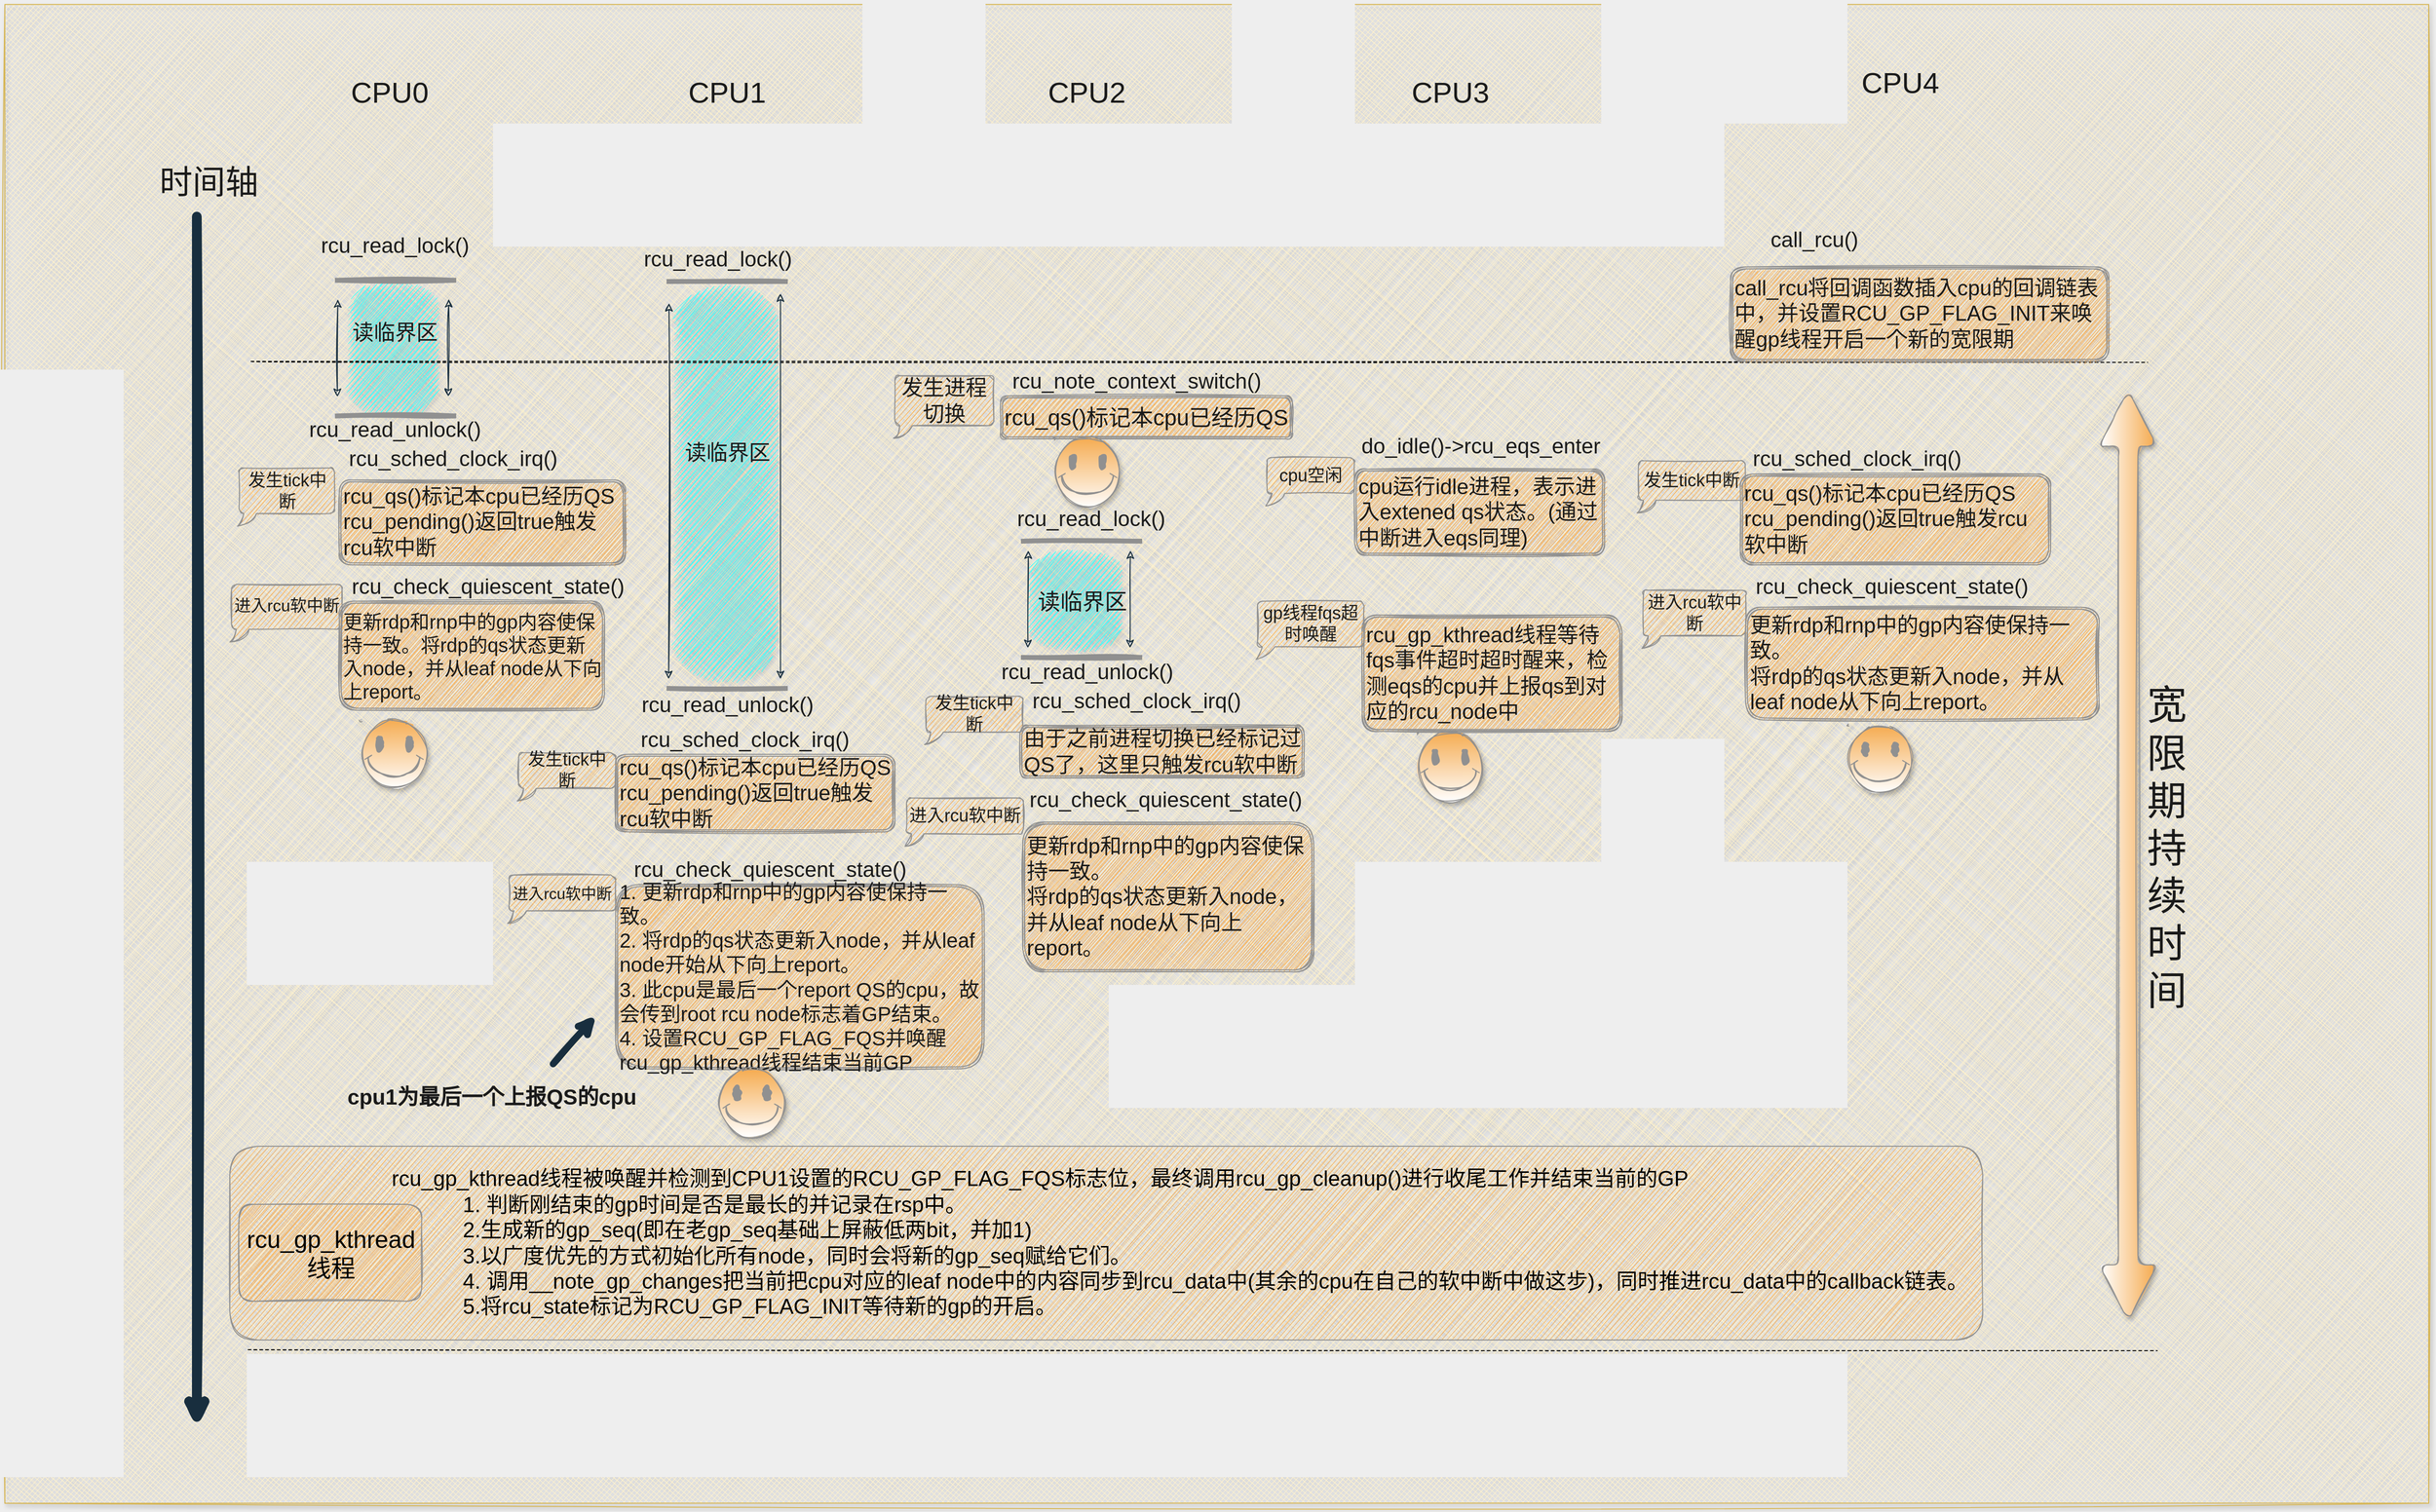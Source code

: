 <mxfile version="14.6.6" type="github">
  <diagram id="IhDVK5kIIlVH_irtN-wy" name="Page-1">
    <mxGraphModel dx="3113" dy="2711" grid="1" gridSize="10" guides="1" tooltips="1" connect="1" arrows="1" fold="1" page="1" pageScale="1" pageWidth="850" pageHeight="1100" background="#EEEEEE" math="0" shadow="0">
      <root>
        <mxCell id="0" />
        <mxCell id="1" parent="0" />
        <mxCell id="dhijnRjkVFzv72ZYH4DM-177" value="" style="rounded=0;whiteSpace=wrap;html=1;shadow=1;sketch=1;fontSize=25;align=left;fillStyle=cross-hatch;gradientColor=#ffd966;fillColor=#fff2cc;strokeColor=#d6b656;" vertex="1" parent="1">
          <mxGeometry x="-200" y="-8.43" width="2500" height="1546.87" as="geometry" />
        </mxCell>
        <mxCell id="dhijnRjkVFzv72ZYH4DM-175" value="" style="shape=cylinder;whiteSpace=wrap;html=1;boundedLbl=1;backgroundOutline=1;rounded=1;shadow=1;fontSize=25;fontColor=#1A1A1A;align=left;strokeColor=none;fillColor=#33FFFF;gradientColor=#ffffff;sketch=1;fillStyle=zigzag;" vertex="1" parent="1">
          <mxGeometry x="855.5" y="553.63" width="96.5" height="103.75" as="geometry" />
        </mxCell>
        <mxCell id="dhijnRjkVFzv72ZYH4DM-174" value="" style="shape=cylinder;whiteSpace=wrap;html=1;boundedLbl=1;backgroundOutline=1;rounded=1;shadow=1;fontSize=25;fontColor=#1A1A1A;align=left;strokeColor=none;fillColor=#33FFFF;gradientColor=#ffffff;sketch=1;fillStyle=zigzag;" vertex="1" parent="1">
          <mxGeometry x="489.25" y="279.25" width="105.75" height="410" as="geometry" />
        </mxCell>
        <mxCell id="dhijnRjkVFzv72ZYH4DM-172" value="" style="shape=cylinder;whiteSpace=wrap;html=1;boundedLbl=1;backgroundOutline=1;rounded=1;shadow=1;fontSize=25;fontColor=#1A1A1A;align=left;strokeColor=none;fillColor=#33FFFF;gradientColor=#ffffff;sketch=1;fillStyle=zigzag;" vertex="1" parent="1">
          <mxGeometry x="153.25" y="276.25" width="93.5" height="140" as="geometry" />
        </mxCell>
        <mxCell id="dhijnRjkVFzv72ZYH4DM-1" value="" style="shape=partialRectangle;whiteSpace=wrap;html=1;left=0;right=0;fillColor=none;fontColor=#1A1A1A;strokeColor=#909090;strokeWidth=5;sketch=1;rounded=1;" vertex="1" parent="1">
          <mxGeometry x="143" y="276.25" width="120" height="140" as="geometry" />
        </mxCell>
        <mxCell id="dhijnRjkVFzv72ZYH4DM-3" value="读临界区" style="text;html=1;resizable=0;autosize=1;align=center;verticalAlign=middle;points=[];fillColor=none;strokeColor=none;fontColor=#1A1A1A;fontSize=22;sketch=1;rounded=1;" vertex="1" parent="1">
          <mxGeometry x="151.5" y="316.25" width="100" height="30" as="geometry" />
        </mxCell>
        <mxCell id="dhijnRjkVFzv72ZYH4DM-6" value="" style="endArrow=none;dashed=1;html=1;fontSize=19;fontColor=#1A1A1A;labelBackgroundColor=#EEEEEE;sketch=1;curved=1;" edge="1" parent="1">
          <mxGeometry width="50" height="50" relative="1" as="geometry">
            <mxPoint x="54" y="360" as="sourcePoint" />
            <mxPoint x="2010" y="361" as="targetPoint" />
          </mxGeometry>
        </mxCell>
        <mxCell id="dhijnRjkVFzv72ZYH4DM-7" value="call_rcu()" style="text;html=1;resizable=0;autosize=1;align=center;verticalAlign=middle;points=[];fillColor=none;strokeColor=none;fontColor=#1A1A1A;fontSize=22;sketch=1;rounded=1;" vertex="1" parent="1">
          <mxGeometry x="1611" y="220" width="110" height="30" as="geometry" />
        </mxCell>
        <mxCell id="dhijnRjkVFzv72ZYH4DM-8" value="rcu_read_lock()" style="text;html=1;resizable=0;autosize=1;align=center;verticalAlign=middle;points=[];fillColor=none;strokeColor=none;fontColor=#1A1A1A;fontSize=22;sketch=1;rounded=1;" vertex="1" parent="1">
          <mxGeometry x="116.5" y="226.25" width="170" height="30" as="geometry" />
        </mxCell>
        <mxCell id="dhijnRjkVFzv72ZYH4DM-9" value="rcu_read_unlock()" style="text;html=1;resizable=0;autosize=1;align=center;verticalAlign=middle;points=[];fillColor=none;strokeColor=none;fontColor=#1A1A1A;fontSize=22;sketch=1;rounded=1;" vertex="1" parent="1">
          <mxGeometry x="106.5" y="416.25" width="190" height="30" as="geometry" />
        </mxCell>
        <mxCell id="dhijnRjkVFzv72ZYH4DM-12" value="" style="endArrow=classic;html=1;fontSize=13;fontColor=#1A1A1A;strokeWidth=10;strokeColor=#182E3E;labelBackgroundColor=#EEEEEE;sketch=1;" edge="1" parent="1">
          <mxGeometry width="50" height="50" relative="1" as="geometry">
            <mxPoint x="-2" y="210.5" as="sourcePoint" />
            <mxPoint x="-2" y="1460.5" as="targetPoint" />
          </mxGeometry>
        </mxCell>
        <mxCell id="dhijnRjkVFzv72ZYH4DM-13" value="时间轴" style="text;html=1;resizable=0;autosize=1;align=center;verticalAlign=middle;points=[];fillColor=none;strokeColor=none;fontColor=#1A1A1A;fontSize=34;sketch=1;rounded=1;" vertex="1" parent="1">
          <mxGeometry x="-50" y="150" width="120" height="50" as="geometry" />
        </mxCell>
        <mxCell id="dhijnRjkVFzv72ZYH4DM-17" value="发生tick中断" style="whiteSpace=wrap;html=1;shape=mxgraph.basic.roundRectCallout;dx=7.8;dy=13;size=5;boundedLbl=1;fontColor=#1A1A1A;strokeColor=#909090;fontSize=18;fillColor=#F5AB50;sketch=1;rounded=1;" vertex="1" parent="1">
          <mxGeometry x="41.5" y="470" width="98.5" height="60" as="geometry" />
        </mxCell>
        <mxCell id="dhijnRjkVFzv72ZYH4DM-20" value="rcu_sched_clock_irq()" style="text;html=1;resizable=0;autosize=1;align=center;verticalAlign=middle;points=[];fillColor=none;strokeColor=none;fontColor=#1A1A1A;fontSize=22;sketch=1;rounded=1;" vertex="1" parent="1">
          <mxGeometry x="147" y="446.25" width="230" height="30" as="geometry" />
        </mxCell>
        <mxCell id="dhijnRjkVFzv72ZYH4DM-25" value="进入rcu软中断" style="whiteSpace=wrap;html=1;shape=mxgraph.basic.roundRectCallout;dx=7.8;dy=13;size=5;boundedLbl=1;fontColor=#1A1A1A;strokeColor=#909090;fontSize=17;fillColor=#F5AB50;sketch=1;rounded=1;" vertex="1" parent="1">
          <mxGeometry x="33.75" y="590" width="114" height="59.5" as="geometry" />
        </mxCell>
        <mxCell id="dhijnRjkVFzv72ZYH4DM-26" value="rcu_check_quiescent_state()" style="text;html=1;resizable=0;autosize=1;align=center;verticalAlign=middle;points=[];fillColor=none;strokeColor=none;fontColor=#1A1A1A;fontSize=22;sketch=1;rounded=1;" vertex="1" parent="1">
          <mxGeometry x="147.75" y="577.5" width="300" height="30" as="geometry" />
        </mxCell>
        <mxCell id="dhijnRjkVFzv72ZYH4DM-32" value="" style="shape=image;html=1;verticalAlign=top;verticalLabelPosition=bottom;imageAspect=0;aspect=fixed;image=https://cdn1.iconfinder.com/data/icons/technology-and-hardware-2/200/vector_66_06-128.png;fontColor=#1A1A1A;strokeColor=#909090;fillColor=#F5AB50;align=left;labelBackgroundColor=#EEEEEE;sketch=1;rounded=1;direction=south;" vertex="1" parent="1">
          <mxGeometry x="166" y="104.25" width="68" height="68" as="geometry" />
        </mxCell>
        <mxCell id="dhijnRjkVFzv72ZYH4DM-33" value="" style="shape=image;html=1;verticalAlign=top;verticalLabelPosition=bottom;imageAspect=0;aspect=fixed;image=https://cdn1.iconfinder.com/data/icons/technology-and-hardware-2/200/vector_66_06-128.png;fontColor=#1A1A1A;strokeColor=#909090;fillColor=#F5AB50;align=left;labelBackgroundColor=#EEEEEE;sketch=1;rounded=1;" vertex="1" parent="1">
          <mxGeometry x="508.12" y="104.25" width="68" height="68" as="geometry" />
        </mxCell>
        <mxCell id="dhijnRjkVFzv72ZYH4DM-34" value="" style="shape=image;html=1;verticalAlign=top;verticalLabelPosition=bottom;imageAspect=0;aspect=fixed;image=https://cdn1.iconfinder.com/data/icons/technology-and-hardware-2/200/vector_66_06-128.png;fontColor=#1A1A1A;strokeColor=#909090;fillColor=#F5AB50;align=left;labelBackgroundColor=#EEEEEE;sketch=1;rounded=1;" vertex="1" parent="1">
          <mxGeometry x="1257" y="100" width="68" height="68" as="geometry" />
        </mxCell>
        <mxCell id="dhijnRjkVFzv72ZYH4DM-36" value="" style="shape=partialRectangle;whiteSpace=wrap;html=1;left=0;right=0;fillColor=none;fontColor=#1A1A1A;strokeColor=#909090;strokeWidth=5;sketch=1;rounded=1;" vertex="1" parent="1">
          <mxGeometry x="485" y="277.5" width="120" height="420" as="geometry" />
        </mxCell>
        <mxCell id="dhijnRjkVFzv72ZYH4DM-37" value="读临界区" style="text;html=1;resizable=0;autosize=1;align=center;verticalAlign=middle;points=[];fillColor=none;strokeColor=none;fontColor=#1A1A1A;fontSize=22;sketch=1;rounded=1;" vertex="1" parent="1">
          <mxGeometry x="495" y="440" width="100" height="30" as="geometry" />
        </mxCell>
        <mxCell id="dhijnRjkVFzv72ZYH4DM-38" value="rcu_read_lock()" style="text;html=1;resizable=0;autosize=1;align=center;verticalAlign=middle;points=[];fillColor=none;strokeColor=none;fontColor=#1A1A1A;fontSize=22;sketch=1;rounded=1;" vertex="1" parent="1">
          <mxGeometry x="450" y="240" width="170" height="30" as="geometry" />
        </mxCell>
        <mxCell id="dhijnRjkVFzv72ZYH4DM-39" value="rcu_read_unlock()" style="text;html=1;resizable=0;autosize=1;align=center;verticalAlign=middle;points=[];fillColor=none;strokeColor=none;fontColor=#1A1A1A;fontSize=22;sketch=1;rounded=1;" vertex="1" parent="1">
          <mxGeometry x="450" y="700" width="190" height="30" as="geometry" />
        </mxCell>
        <mxCell id="dhijnRjkVFzv72ZYH4DM-42" value="" style="endArrow=classic;startArrow=classic;html=1;fontColor=#1A1A1A;strokeColor=#182E3E;labelBackgroundColor=#EEEEEE;sketch=1;" edge="1" parent="1">
          <mxGeometry width="50" height="50" relative="1" as="geometry">
            <mxPoint x="484.66" y="687.85" as="sourcePoint" />
            <mxPoint x="485" y="300" as="targetPoint" />
          </mxGeometry>
        </mxCell>
        <mxCell id="dhijnRjkVFzv72ZYH4DM-44" value="" style="endArrow=classic;startArrow=classic;html=1;fontColor=#1A1A1A;strokeColor=#182E3E;labelBackgroundColor=#EEEEEE;sketch=1;" edge="1" parent="1">
          <mxGeometry width="50" height="50" relative="1" as="geometry">
            <mxPoint x="600.0" y="687.85" as="sourcePoint" />
            <mxPoint x="600" y="290" as="targetPoint" />
          </mxGeometry>
        </mxCell>
        <mxCell id="dhijnRjkVFzv72ZYH4DM-45" value="" style="endArrow=classic;startArrow=classic;html=1;fontColor=#1A1A1A;strokeColor=#182E3E;exitX=0.174;exitY=0.018;exitDx=0;exitDy=0;exitPerimeter=0;labelBackgroundColor=#EEEEEE;sketch=1;" edge="1" parent="1">
          <mxGeometry width="50" height="50" relative="1" as="geometry">
            <mxPoint x="257.41" y="396.25" as="sourcePoint" />
            <mxPoint x="257.83" y="295.71" as="targetPoint" />
          </mxGeometry>
        </mxCell>
        <mxCell id="dhijnRjkVFzv72ZYH4DM-46" value="" style="endArrow=classic;startArrow=classic;html=1;fontColor=#1A1A1A;strokeColor=#182E3E;exitX=0.174;exitY=0.018;exitDx=0;exitDy=0;exitPerimeter=0;labelBackgroundColor=#EEEEEE;sketch=1;" edge="1" parent="1">
          <mxGeometry width="50" height="50" relative="1" as="geometry">
            <mxPoint x="143.0" y="396.52" as="sourcePoint" />
            <mxPoint x="143.42" y="295.98" as="targetPoint" />
          </mxGeometry>
        </mxCell>
        <mxCell id="dhijnRjkVFzv72ZYH4DM-47" value="" style="shape=image;html=1;verticalAlign=top;verticalLabelPosition=bottom;imageAspect=0;aspect=fixed;image=https://cdn1.iconfinder.com/data/icons/technology-and-hardware-2/200/vector_66_06-128.png;fontColor=#1A1A1A;strokeColor=#909090;fillColor=#F5AB50;align=left;labelBackgroundColor=#EEEEEE;sketch=1;rounded=1;" vertex="1" parent="1">
          <mxGeometry x="880" y="100" width="68" height="68" as="geometry" />
        </mxCell>
        <mxCell id="dhijnRjkVFzv72ZYH4DM-54" value="" style="shape=partialRectangle;whiteSpace=wrap;html=1;left=0;right=0;fillColor=none;fontColor=#1A1A1A;strokeColor=#909090;strokeWidth=5;sketch=1;rounded=1;" vertex="1" parent="1">
          <mxGeometry x="850.5" y="545.5" width="120" height="120" as="geometry" />
        </mxCell>
        <mxCell id="dhijnRjkVFzv72ZYH4DM-55" value="读临界区" style="text;html=1;resizable=0;autosize=1;align=center;verticalAlign=middle;points=[];fillColor=none;strokeColor=none;fontColor=#1A1A1A;fontSize=23;sketch=1;rounded=1;" vertex="1" parent="1">
          <mxGeometry x="855.5" y="593" width="110" height="30" as="geometry" />
        </mxCell>
        <mxCell id="dhijnRjkVFzv72ZYH4DM-56" value="rcu_read_lock()" style="text;html=1;resizable=0;autosize=1;align=center;verticalAlign=middle;points=[];fillColor=none;strokeColor=none;fontColor=#1A1A1A;fontSize=22;sketch=1;rounded=1;" vertex="1" parent="1">
          <mxGeometry x="834.5" y="508" width="170" height="30" as="geometry" />
        </mxCell>
        <mxCell id="dhijnRjkVFzv72ZYH4DM-57" value="rcu_read_unlock()" style="text;html=1;resizable=0;autosize=1;align=center;verticalAlign=middle;points=[];fillColor=none;strokeColor=none;fontColor=#1A1A1A;fontSize=22;sketch=1;rounded=1;" vertex="1" parent="1">
          <mxGeometry x="820.5" y="665.5" width="190" height="30" as="geometry" />
        </mxCell>
        <mxCell id="dhijnRjkVFzv72ZYH4DM-58" value="" style="endArrow=classic;startArrow=classic;html=1;fontColor=#1A1A1A;strokeColor=#182E3E;exitX=0.174;exitY=0.018;exitDx=0;exitDy=0;exitPerimeter=0;labelBackgroundColor=#EEEEEE;sketch=1;" edge="1" parent="1">
          <mxGeometry width="50" height="50" relative="1" as="geometry">
            <mxPoint x="960.5" y="655.77" as="sourcePoint" />
            <mxPoint x="960.92" y="555.23" as="targetPoint" />
          </mxGeometry>
        </mxCell>
        <mxCell id="dhijnRjkVFzv72ZYH4DM-59" value="" style="endArrow=classic;startArrow=classic;html=1;fontColor=#1A1A1A;strokeColor=#182E3E;exitX=0.174;exitY=0.018;exitDx=0;exitDy=0;exitPerimeter=0;labelBackgroundColor=#EEEEEE;sketch=1;" edge="1" parent="1">
          <mxGeometry width="50" height="50" relative="1" as="geometry">
            <mxPoint x="855.16" y="655.77" as="sourcePoint" />
            <mxPoint x="855.58" y="555.23" as="targetPoint" />
          </mxGeometry>
        </mxCell>
        <mxCell id="dhijnRjkVFzv72ZYH4DM-62" value="&lt;span style=&quot;font-size: 22px;&quot;&gt;rcu_qs()标记本cpu已经历QS&lt;br style=&quot;font-size: 22px;&quot;&gt;rcu_pending()返回true触发rcu软中断&lt;br style=&quot;font-size: 22px;&quot;&gt;&lt;/span&gt;" style="shape=ext;double=1;whiteSpace=wrap;html=1;fontColor=#1A1A1A;strokeColor=#909090;fillColor=#F5AB50;align=left;sketch=1;rounded=1;fontSize=22;" vertex="1" parent="1">
          <mxGeometry x="145" y="482.37" width="295" height="87.63" as="geometry" />
        </mxCell>
        <mxCell id="dhijnRjkVFzv72ZYH4DM-68" value="&lt;font style=&quot;font-size: 20px;&quot;&gt;更新rdp和rnp中的gp内容使保持一致。将rdp的qs状态更新入node，并从leaf node从下向上report。&lt;/font&gt;" style="shape=ext;double=1;whiteSpace=wrap;html=1;fontColor=#1A1A1A;strokeColor=#909090;fillColor=#F5AB50;align=left;sketch=1;rounded=1;fontSize=20;" vertex="1" parent="1">
          <mxGeometry x="145" y="607.5" width="273.5" height="112.5" as="geometry" />
        </mxCell>
        <mxCell id="dhijnRjkVFzv72ZYH4DM-70" value="发生tick中断" style="whiteSpace=wrap;html=1;shape=mxgraph.basic.roundRectCallout;dx=7.8;dy=13;size=5;boundedLbl=1;fontColor=#1A1A1A;strokeColor=#909090;fontSize=18;fillColor=#F5AB50;sketch=1;rounded=1;" vertex="1" parent="1">
          <mxGeometry x="330" y="763.75" width="100" height="50" as="geometry" />
        </mxCell>
        <mxCell id="dhijnRjkVFzv72ZYH4DM-71" value="rcu_sched_clock_irq()" style="text;html=1;resizable=0;autosize=1;align=center;verticalAlign=middle;points=[];fillColor=none;strokeColor=none;fontColor=#1A1A1A;fontSize=22;sketch=1;rounded=1;" vertex="1" parent="1">
          <mxGeometry x="447.75" y="735.5" width="230" height="30" as="geometry" />
        </mxCell>
        <mxCell id="dhijnRjkVFzv72ZYH4DM-72" value="进入rcu软中断" style="whiteSpace=wrap;html=1;shape=mxgraph.basic.roundRectCallout;dx=7.8;dy=13;size=5;boundedLbl=1;fontColor=#1A1A1A;strokeColor=#909090;fontSize=16;fillColor=#F5AB50;sketch=1;rounded=1;" vertex="1" parent="1">
          <mxGeometry x="320" y="890" width="110" height="50" as="geometry" />
        </mxCell>
        <mxCell id="dhijnRjkVFzv72ZYH4DM-73" value="rcu_check_quiescent_state()" style="text;html=1;resizable=0;autosize=1;align=center;verticalAlign=middle;points=[];fillColor=none;strokeColor=none;fontColor=#1A1A1A;fontSize=22;sketch=1;rounded=1;" vertex="1" parent="1">
          <mxGeometry x="439" y="870" width="300" height="30" as="geometry" />
        </mxCell>
        <mxCell id="dhijnRjkVFzv72ZYH4DM-75" value="&lt;font style=&quot;font-size: 21px;&quot;&gt;1. 更新rdp和rnp中的gp内容使保持一致。&lt;br style=&quot;font-size: 21px;&quot;&gt;2. 将rdp的qs状态更新入node，并从leaf node开始从下向上report。&lt;br style=&quot;font-size: 21px;&quot;&gt;3. 此cpu是最后一个report QS的cpu，故会传到root rcu node标志着GP结束。&lt;br style=&quot;font-size: 21px;&quot;&gt;4. 设置RCU_GP_FLAG_FQS并唤醒rcu_gp_kthread线程结束当前GP&lt;br style=&quot;font-size: 21px;&quot;&gt;&lt;/font&gt;" style="shape=ext;double=1;whiteSpace=wrap;html=1;fontColor=#1A1A1A;strokeColor=#909090;fillColor=#F5AB50;align=left;sketch=1;rounded=1;fontSize=21;" vertex="1" parent="1">
          <mxGeometry x="430" y="900" width="380" height="190" as="geometry" />
        </mxCell>
        <mxCell id="dhijnRjkVFzv72ZYH4DM-77" value="发生进程切换" style="whiteSpace=wrap;html=1;shape=mxgraph.basic.roundRectCallout;dx=7.8;dy=13;size=5;boundedLbl=1;fontColor=#1A1A1A;strokeColor=#909090;fontSize=22;fillColor=#F5AB50;sketch=1;rounded=1;" vertex="1" parent="1">
          <mxGeometry x="718" y="374.75" width="102" height="64.5" as="geometry" />
        </mxCell>
        <mxCell id="dhijnRjkVFzv72ZYH4DM-78" value="rcu_note_context_switch()&lt;br style=&quot;font-size: 22px;&quot;&gt;" style="text;html=1;resizable=0;autosize=1;align=center;verticalAlign=middle;points=[];fillColor=none;strokeColor=none;fontColor=#1A1A1A;fontSize=22;sketch=1;rounded=1;" vertex="1" parent="1">
          <mxGeometry x="832" y="365.5" width="270" height="30" as="geometry" />
        </mxCell>
        <mxCell id="dhijnRjkVFzv72ZYH4DM-84" value="&lt;span style=&quot;font-size: 23px;&quot;&gt;rcu_qs()标记本cpu已经历QS&lt;br style=&quot;font-size: 23px;&quot;&gt;&lt;/span&gt;" style="shape=ext;double=1;whiteSpace=wrap;html=1;fontColor=#1A1A1A;strokeColor=#909090;fillColor=#F5AB50;align=left;fontSize=23;sketch=1;rounded=1;" vertex="1" parent="1">
          <mxGeometry x="827" y="395.5" width="301" height="44.5" as="geometry" />
        </mxCell>
        <mxCell id="dhijnRjkVFzv72ZYH4DM-85" value="发生tick中断" style="whiteSpace=wrap;html=1;shape=mxgraph.basic.roundRectCallout;dx=7.8;dy=13;size=5;boundedLbl=1;fontColor=#1A1A1A;strokeColor=#909090;fontSize=18;fillColor=#F5AB50;sketch=1;rounded=1;" vertex="1" parent="1">
          <mxGeometry x="750" y="705.5" width="100" height="50" as="geometry" />
        </mxCell>
        <mxCell id="dhijnRjkVFzv72ZYH4DM-86" value="rcu_sched_clock_irq()" style="text;html=1;resizable=0;autosize=1;align=center;verticalAlign=middle;points=[];fillColor=none;strokeColor=none;fontColor=#1A1A1A;fontSize=22;sketch=1;rounded=1;" vertex="1" parent="1">
          <mxGeometry x="852" y="695.5" width="230" height="30" as="geometry" />
        </mxCell>
        <mxCell id="dhijnRjkVFzv72ZYH4DM-87" value="进入rcu软中断" style="whiteSpace=wrap;html=1;shape=mxgraph.basic.roundRectCallout;dx=7.8;dy=13;size=5;boundedLbl=1;fontColor=#1A1A1A;strokeColor=#909090;fontSize=18;fillColor=#F5AB50;sketch=1;rounded=1;" vertex="1" parent="1">
          <mxGeometry x="730" y="810.5" width="120.5" height="50" as="geometry" />
        </mxCell>
        <mxCell id="dhijnRjkVFzv72ZYH4DM-88" value="rcu_check_quiescent_state()" style="text;html=1;resizable=0;autosize=1;align=center;verticalAlign=middle;points=[];fillColor=none;strokeColor=none;fontColor=#1A1A1A;fontSize=22;sketch=1;rounded=1;" vertex="1" parent="1">
          <mxGeometry x="847" y="798.13" width="300" height="30" as="geometry" />
        </mxCell>
        <mxCell id="dhijnRjkVFzv72ZYH4DM-90" value="&lt;span style=&quot;font-size: 22px;&quot;&gt;由于之前进程切换已经标记过QS了，这里只触发rcu软中断&lt;br style=&quot;font-size: 22px;&quot;&gt;&lt;/span&gt;" style="shape=ext;double=1;whiteSpace=wrap;html=1;fontColor=#1A1A1A;strokeColor=#909090;fillColor=#F5AB50;align=left;sketch=1;rounded=1;fontSize=22;" vertex="1" parent="1">
          <mxGeometry x="847" y="735.5" width="293" height="54.5" as="geometry" />
        </mxCell>
        <mxCell id="dhijnRjkVFzv72ZYH4DM-91" value="&lt;font style=&quot;font-size: 22px;&quot;&gt;更新rdp和rnp中的gp内容使保持一致。&lt;br style=&quot;font-size: 22px;&quot;&gt;将rdp的qs状态更新入node，并从leaf node从下向上report。&lt;/font&gt;" style="shape=ext;double=1;whiteSpace=wrap;html=1;fontColor=#1A1A1A;strokeColor=#909090;fillColor=#F5AB50;align=left;sketch=1;rounded=1;fontSize=22;" vertex="1" parent="1">
          <mxGeometry x="850" y="835.5" width="300" height="154.5" as="geometry" />
        </mxCell>
        <mxCell id="dhijnRjkVFzv72ZYH4DM-95" value="&lt;font color=&quot;#000000&quot; style=&quot;font-size: 22px&quot;&gt;&amp;nbsp; &amp;nbsp; &amp;nbsp; &amp;nbsp; &amp;nbsp; &amp;nbsp; &amp;nbsp; &amp;nbsp; &amp;nbsp; &amp;nbsp; &amp;nbsp; &amp;nbsp; &amp;nbsp; &amp;nbsp;rcu_gp_kthread线程被唤醒并检测到CPU1设置的RCU_GP_FLAG_FQS标志位，最终调用rcu_gp_cleanup()进行收尾工作并结束当前的GP&lt;br style=&quot;font-size: 22px&quot;&gt;&amp;nbsp; &amp;nbsp; &amp;nbsp; &amp;nbsp; &amp;nbsp; &amp;nbsp; &amp;nbsp; &amp;nbsp; &amp;nbsp; &amp;nbsp; &amp;nbsp; &amp;nbsp; &amp;nbsp; &amp;nbsp; &amp;nbsp; &amp;nbsp; &amp;nbsp; &amp;nbsp; &amp;nbsp; &amp;nbsp;1. 判断刚结束的gp时间是否是最长的并记录在rsp中。&lt;br style=&quot;font-size: 22px&quot;&gt;&lt;div style=&quot;font-size: 22px&quot;&gt;&lt;span style=&quot;font-size: 22px&quot;&gt;&amp;nbsp; &amp;nbsp; &amp;nbsp; &amp;nbsp; &amp;nbsp; &amp;nbsp; &amp;nbsp; &amp;nbsp; &amp;nbsp; &amp;nbsp; &amp;nbsp; &amp;nbsp; &amp;nbsp; &amp;nbsp; &amp;nbsp; &amp;nbsp; &amp;nbsp; &amp;nbsp; &amp;nbsp; &amp;nbsp;2.生成新的gp_seq(即在老gp_seq基础上屏蔽低两bit，并加1)&lt;/span&gt;&lt;/div&gt;&lt;div style=&quot;font-size: 22px&quot;&gt;&lt;span style=&quot;font-size: 22px&quot;&gt;&amp;nbsp; &amp;nbsp; &amp;nbsp; &amp;nbsp; &amp;nbsp; &amp;nbsp; &amp;nbsp; &amp;nbsp; &amp;nbsp; &amp;nbsp; &amp;nbsp; &amp;nbsp; &amp;nbsp; &amp;nbsp; &amp;nbsp; &amp;nbsp; &amp;nbsp; &amp;nbsp; &amp;nbsp; &amp;nbsp;3.以广度优先的方式初始化所有node，同时会将新的gp_seq赋给它们。&lt;/span&gt;&lt;/div&gt;&lt;div style=&quot;font-size: 22px&quot;&gt;&lt;span style=&quot;font-size: 22px&quot;&gt;&amp;nbsp; &amp;nbsp; &amp;nbsp; &amp;nbsp; &amp;nbsp; &amp;nbsp; &amp;nbsp; &amp;nbsp; &amp;nbsp; &amp;nbsp; &amp;nbsp; &amp;nbsp; &amp;nbsp; &amp;nbsp; &amp;nbsp; &amp;nbsp; &amp;nbsp; &amp;nbsp; &amp;nbsp; &amp;nbsp;4. 调用__note_gp_changes把当前把cpu对应的leaf node中的内容同步到rcu_data中(其余的cpu在自己的软中断中做这步)，同时推进rcu_data中的callback链表。&lt;/span&gt;&lt;/div&gt;&lt;div style=&quot;font-size: 22px&quot;&gt;&lt;span style=&quot;font-size: 22px&quot;&gt;&amp;nbsp; &amp;nbsp; &amp;nbsp; &amp;nbsp; &amp;nbsp; &amp;nbsp; &amp;nbsp; &amp;nbsp; &amp;nbsp; &amp;nbsp; &amp;nbsp; &amp;nbsp; &amp;nbsp; &amp;nbsp; &amp;nbsp; &amp;nbsp; &amp;nbsp; &amp;nbsp; &amp;nbsp; &amp;nbsp;5.将rcu_state标记为RCU_GP_FLAG_INIT等待新的gp的开启。&lt;/span&gt;&lt;/div&gt;&lt;/font&gt;" style="whiteSpace=wrap;html=1;fontSize=22;strokeColor=#909090;align=left;fillColor=#F5AB50;fontColor=#1A1A1A;sketch=1;rounded=1;" vertex="1" parent="1">
          <mxGeometry x="32" y="1170" width="1808" height="200" as="geometry" />
        </mxCell>
        <mxCell id="dhijnRjkVFzv72ZYH4DM-96" value="&lt;font color=&quot;#000000&quot; style=&quot;font-size: 25px;&quot;&gt;rcu_gp_kthread线程&lt;/font&gt;" style="whiteSpace=wrap;html=1;fontSize=25;strokeColor=#909090;align=center;fontColor=#1A1A1A;fillColor=#F5AB50;sketch=1;rounded=1;fontStyle=0" vertex="1" parent="1">
          <mxGeometry x="41.5" y="1230" width="188.5" height="100" as="geometry" />
        </mxCell>
        <mxCell id="dhijnRjkVFzv72ZYH4DM-99" value="发生tick中断" style="whiteSpace=wrap;html=1;shape=mxgraph.basic.roundRectCallout;dx=7.8;dy=13;size=5;boundedLbl=1;fontColor=#1A1A1A;strokeColor=#909090;fontSize=18;fillColor=#F5AB50;sketch=1;rounded=1;" vertex="1" parent="1">
          <mxGeometry x="1485" y="462.5" width="110" height="53.75" as="geometry" />
        </mxCell>
        <mxCell id="dhijnRjkVFzv72ZYH4DM-102" value="进入rcu软中断" style="whiteSpace=wrap;html=1;shape=mxgraph.basic.roundRectCallout;dx=7.8;dy=13;size=5;boundedLbl=1;fontColor=#1A1A1A;strokeColor=#909090;fontSize=18;fillColor=#F5AB50;sketch=1;rounded=1;" vertex="1" parent="1">
          <mxGeometry x="1490" y="596.25" width="105.5" height="60" as="geometry" />
        </mxCell>
        <mxCell id="dhijnRjkVFzv72ZYH4DM-103" value="rcu_check_quiescent_state()" style="text;html=1;resizable=0;autosize=1;align=center;verticalAlign=middle;points=[];fillColor=none;strokeColor=none;fontColor=#1A1A1A;fontSize=22;sketch=1;rounded=1;" vertex="1" parent="1">
          <mxGeometry x="1595.5" y="577.5" width="300" height="30" as="geometry" />
        </mxCell>
        <mxCell id="dhijnRjkVFzv72ZYH4DM-104" value="&lt;font style=&quot;font-size: 22px;&quot;&gt;更新rdp和rnp中的gp内容使保持一致。&lt;br style=&quot;font-size: 22px;&quot;&gt;将rdp的qs状态更新入node，并从leaf node从下向上report。&lt;/font&gt;" style="shape=ext;double=1;whiteSpace=wrap;html=1;fontColor=#1A1A1A;strokeColor=#909090;fillColor=#F5AB50;align=left;sketch=1;rounded=1;fontSize=22;" vertex="1" parent="1">
          <mxGeometry x="1595.5" y="613.75" width="364.5" height="116.25" as="geometry" />
        </mxCell>
        <mxCell id="dhijnRjkVFzv72ZYH4DM-107" value="rcu_sched_clock_irq()" style="text;html=1;resizable=0;autosize=1;align=center;verticalAlign=middle;points=[];fillColor=none;strokeColor=none;fontColor=#1A1A1A;fontSize=22;sketch=1;rounded=1;" vertex="1" parent="1">
          <mxGeometry x="1595" y="446.25" width="230" height="30" as="geometry" />
        </mxCell>
        <mxCell id="dhijnRjkVFzv72ZYH4DM-108" value="" style="endArrow=classic;html=1;fontSize=16;fontColor=#1A1A1A;strokeColor=#182E3E;strokeWidth=7;labelBackgroundColor=#EEEEEE;sketch=1;" edge="1" parent="1">
          <mxGeometry width="50" height="50" relative="1" as="geometry">
            <mxPoint x="365.5" y="1085" as="sourcePoint" />
            <mxPoint x="410" y="1035" as="targetPoint" />
          </mxGeometry>
        </mxCell>
        <mxCell id="dhijnRjkVFzv72ZYH4DM-109" value="cpu1为最后一个上报QS的cpu" style="text;html=1;resizable=0;autosize=1;align=center;verticalAlign=middle;points=[];fillColor=none;strokeColor=none;fontColor=#1A1A1A;fontSize=22;sketch=1;rounded=1;fontStyle=1" vertex="1" parent="1">
          <mxGeometry x="147.25" y="1105" width="310" height="30" as="geometry" />
        </mxCell>
        <mxCell id="dhijnRjkVFzv72ZYH4DM-111" value="" style="shape=image;html=1;verticalAlign=top;verticalLabelPosition=bottom;imageAspect=0;aspect=fixed;image=https://cdn1.iconfinder.com/data/icons/technology-and-hardware-2/200/vector_66_06-128.png;fontColor=#1A1A1A;strokeColor=#909090;fillColor=#F5AB50;align=left;labelBackgroundColor=#EEEEEE;sketch=1;rounded=1;" vertex="1" parent="1">
          <mxGeometry x="1721" y="90" width="68" height="68" as="geometry" />
        </mxCell>
        <mxCell id="dhijnRjkVFzv72ZYH4DM-112" value="do_idle()-&amp;gt;rcu_eqs_enter" style="text;html=1;resizable=0;autosize=1;align=center;verticalAlign=middle;points=[];fillColor=none;strokeColor=none;fontColor=#1A1A1A;fontSize=22;sketch=1;rounded=1;" vertex="1" parent="1">
          <mxGeometry x="1192" y="432.5" width="260" height="30" as="geometry" />
        </mxCell>
        <mxCell id="dhijnRjkVFzv72ZYH4DM-114" value="cpu空闲" style="whiteSpace=wrap;html=1;shape=mxgraph.basic.roundRectCallout;dx=7.8;dy=13;size=5;boundedLbl=1;fontColor=#1A1A1A;strokeColor=#909090;fontSize=18;fillColor=#F5AB50;sketch=1;rounded=1;" vertex="1" parent="1">
          <mxGeometry x="1102" y="459.25" width="90" height="50" as="geometry" />
        </mxCell>
        <mxCell id="dhijnRjkVFzv72ZYH4DM-116" value="&lt;span style=&quot;font-size: 22px;&quot;&gt;cpu运行idle进程，表示进入extened qs状态。(通过中断进入eqs同理)&lt;/span&gt;" style="shape=ext;double=1;whiteSpace=wrap;html=1;fontColor=#1A1A1A;strokeColor=#909090;fillColor=#F5AB50;align=left;sketch=1;rounded=1;fontSize=22;" vertex="1" parent="1">
          <mxGeometry x="1192" y="471.25" width="258" height="88.75" as="geometry" />
        </mxCell>
        <mxCell id="dhijnRjkVFzv72ZYH4DM-134" value="&lt;span style=&quot;font-size: 22px;&quot;&gt;rcu_qs()标记本cpu已经历QS&lt;br style=&quot;font-size: 22px;&quot;&gt;rcu_pending()返回true触发rcu软中断&lt;br style=&quot;font-size: 22px;&quot;&gt;&lt;/span&gt;" style="shape=ext;double=1;whiteSpace=wrap;html=1;fontColor=#1A1A1A;strokeColor=#909090;fillColor=#F5AB50;align=left;sketch=1;rounded=1;fontSize=22;" vertex="1" parent="1">
          <mxGeometry x="430" y="765.5" width="288" height="80" as="geometry" />
        </mxCell>
        <mxCell id="dhijnRjkVFzv72ZYH4DM-136" value="" style="verticalLabelPosition=bottom;verticalAlign=top;html=1;shape=mxgraph.basic.smiley;rounded=1;sketch=1;fontColor=#1A1A1A;strokeColor=#909090;fillColor=#F5AB50;shadow=1;gradientColor=#ffffff;" vertex="1" parent="1">
          <mxGeometry x="167.25" y="730" width="68.5" height="70" as="geometry" />
        </mxCell>
        <mxCell id="dhijnRjkVFzv72ZYH4DM-137" value="" style="verticalLabelPosition=bottom;verticalAlign=top;html=1;shape=mxgraph.basic.smiley;rounded=1;sketch=1;fontColor=#1A1A1A;strokeColor=#909090;fillColor=#F5AB50;shadow=1;gradientColor=#ffffff;" vertex="1" parent="1">
          <mxGeometry x="536.5" y="1090" width="68.5" height="70" as="geometry" />
        </mxCell>
        <mxCell id="dhijnRjkVFzv72ZYH4DM-138" value="" style="verticalLabelPosition=bottom;verticalAlign=top;html=1;shape=mxgraph.basic.smiley;rounded=1;sketch=1;fontColor=#1A1A1A;strokeColor=#909090;fillColor=#F5AB50;shadow=1;gradientColor=#ffffff;" vertex="1" parent="1">
          <mxGeometry x="882.5" y="439.25" width="68.5" height="70" as="geometry" />
        </mxCell>
        <mxCell id="dhijnRjkVFzv72ZYH4DM-139" value="" style="verticalLabelPosition=bottom;verticalAlign=top;html=1;shape=mxgraph.basic.smiley;rounded=1;sketch=1;fontColor=#1A1A1A;strokeColor=#909090;fillColor=#F5AB50;shadow=1;gradientColor=#ffffff;" vertex="1" parent="1">
          <mxGeometry x="1256.5" y="743.75" width="68.5" height="70" as="geometry" />
        </mxCell>
        <mxCell id="dhijnRjkVFzv72ZYH4DM-140" value="&lt;span style=&quot;font-size: 22px;&quot;&gt;rcu_gp_kthread线程等待fqs事件超时超时醒来，检测eqs的cpu并上报qs到对应的rcu_node中&lt;/span&gt;" style="shape=ext;double=1;whiteSpace=wrap;html=1;fontColor=#1A1A1A;strokeColor=#909090;fillColor=#F5AB50;align=left;sketch=1;rounded=1;fontSize=22;" vertex="1" parent="1">
          <mxGeometry x="1200" y="621.75" width="268" height="120" as="geometry" />
        </mxCell>
        <mxCell id="dhijnRjkVFzv72ZYH4DM-141" value="gp线程fqs超时唤醒" style="whiteSpace=wrap;html=1;shape=mxgraph.basic.roundRectCallout;dx=7.8;dy=13;size=5;boundedLbl=1;fontColor=#1A1A1A;strokeColor=#909090;fontSize=18;fillColor=#F5AB50;sketch=1;rounded=1;" vertex="1" parent="1">
          <mxGeometry x="1092" y="607.5" width="110" height="60" as="geometry" />
        </mxCell>
        <mxCell id="dhijnRjkVFzv72ZYH4DM-144" value="&lt;span style=&quot;font-size: 22px;&quot;&gt;call_rcu将回调函数插入cpu的回调链表中，并设置RCU_GP_FLAG_INIT来唤醒gp线程开启一个新的宽限期&lt;/span&gt;" style="shape=ext;double=1;whiteSpace=wrap;html=1;fontColor=#1A1A1A;strokeColor=#909090;fillColor=#F5AB50;align=left;sketch=1;rounded=1;fontSize=22;" vertex="1" parent="1">
          <mxGeometry x="1580" y="262.5" width="390" height="97.5" as="geometry" />
        </mxCell>
        <mxCell id="dhijnRjkVFzv72ZYH4DM-147" value="" style="verticalLabelPosition=bottom;verticalAlign=top;html=1;shape=mxgraph.basic.smiley;rounded=1;sketch=1;fontColor=#1A1A1A;strokeColor=#909090;fillColor=#F5AB50;shadow=1;gradientColor=#ffffff;" vertex="1" parent="1">
          <mxGeometry x="1700" y="735.5" width="68.5" height="70" as="geometry" />
        </mxCell>
        <mxCell id="dhijnRjkVFzv72ZYH4DM-148" value="&lt;span style=&quot;font-size: 22px;&quot;&gt;rcu_qs()标记本cpu已经历QS&lt;br style=&quot;font-size: 22px;&quot;&gt;rcu_pending()返回true触发rcu软中断&lt;br style=&quot;font-size: 22px;&quot;&gt;&lt;/span&gt;" style="shape=ext;double=1;whiteSpace=wrap;html=1;fontColor=#1A1A1A;strokeColor=#909090;fillColor=#F5AB50;align=left;sketch=1;rounded=1;fontSize=22;" vertex="1" parent="1">
          <mxGeometry x="1590" y="476.25" width="320" height="93.75" as="geometry" />
        </mxCell>
        <mxCell id="dhijnRjkVFzv72ZYH4DM-149" value="" style="endArrow=none;dashed=1;html=1;fontSize=19;fontColor=#1A1A1A;labelBackgroundColor=#EEEEEE;sketch=1;curved=1;" edge="1" parent="1">
          <mxGeometry width="50" height="50" relative="1" as="geometry">
            <mxPoint x="51" y="1380" as="sourcePoint" />
            <mxPoint x="2020" y="1381" as="targetPoint" />
          </mxGeometry>
        </mxCell>
        <mxCell id="dhijnRjkVFzv72ZYH4DM-150" value="" style="shape=doubleArrow;direction=south;whiteSpace=wrap;html=1;rounded=1;shadow=1;sketch=1;fontColor=#1A1A1A;strokeColor=#909090;fillColor=#F5AB50;gradientColor=#ffffff;align=left;arrowWidth=0.333;arrowSize=0.06;" vertex="1" parent="1">
          <mxGeometry x="1960" y="390" width="60" height="960" as="geometry" />
        </mxCell>
        <mxCell id="dhijnRjkVFzv72ZYH4DM-151" value="宽限期持续时间" style="text;html=1;strokeColor=none;fillColor=none;align=center;verticalAlign=middle;whiteSpace=wrap;rounded=0;shadow=1;sketch=1;fontColor=#1A1A1A;fontSize=41;" vertex="1" parent="1">
          <mxGeometry x="2010" y="736" width="40" height="254" as="geometry" />
        </mxCell>
        <mxCell id="dhijnRjkVFzv72ZYH4DM-152" value="CPU0" style="text;html=1;strokeColor=none;fillColor=none;align=center;verticalAlign=middle;whiteSpace=wrap;rounded=0;shadow=1;sketch=1;fontColor=#1A1A1A;fontSize=30;" vertex="1" parent="1">
          <mxGeometry x="131.5" y="50" width="130" height="64.25" as="geometry" />
        </mxCell>
        <mxCell id="dhijnRjkVFzv72ZYH4DM-153" value="CPU1" style="text;html=1;strokeColor=none;fillColor=none;align=center;verticalAlign=middle;whiteSpace=wrap;rounded=0;shadow=1;sketch=1;fontColor=#1A1A1A;fontSize=30;" vertex="1" parent="1">
          <mxGeometry x="480" y="50" width="130" height="64.25" as="geometry" />
        </mxCell>
        <mxCell id="dhijnRjkVFzv72ZYH4DM-154" value="CPU2" style="text;html=1;strokeColor=none;fillColor=none;align=center;verticalAlign=middle;whiteSpace=wrap;rounded=0;shadow=1;sketch=1;fontColor=#1A1A1A;fontSize=30;" vertex="1" parent="1">
          <mxGeometry x="850.5" y="50" width="130" height="64.25" as="geometry" />
        </mxCell>
        <mxCell id="dhijnRjkVFzv72ZYH4DM-155" value="CPU3" style="text;html=1;strokeColor=none;fillColor=none;align=center;verticalAlign=middle;whiteSpace=wrap;rounded=0;shadow=1;sketch=1;fontColor=#1A1A1A;fontSize=30;" vertex="1" parent="1">
          <mxGeometry x="1226" y="50" width="130" height="64.25" as="geometry" />
        </mxCell>
        <mxCell id="dhijnRjkVFzv72ZYH4DM-156" value="CPU4" style="text;html=1;strokeColor=none;fillColor=none;align=center;verticalAlign=middle;whiteSpace=wrap;rounded=0;shadow=1;sketch=1;fontColor=#1A1A1A;fontSize=30;" vertex="1" parent="1">
          <mxGeometry x="1690" y="40" width="130" height="64.25" as="geometry" />
        </mxCell>
      </root>
    </mxGraphModel>
  </diagram>
</mxfile>
